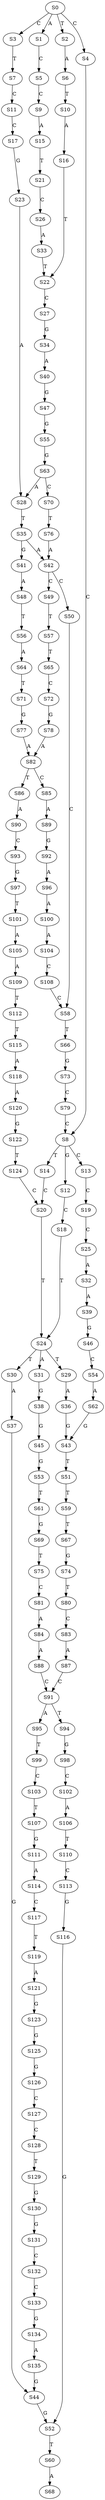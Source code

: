 strict digraph  {
	S0 -> S1 [ label = A ];
	S0 -> S2 [ label = T ];
	S0 -> S3 [ label = C ];
	S0 -> S4 [ label = C ];
	S1 -> S5 [ label = C ];
	S2 -> S6 [ label = A ];
	S3 -> S7 [ label = T ];
	S4 -> S8 [ label = C ];
	S5 -> S9 [ label = C ];
	S6 -> S10 [ label = T ];
	S7 -> S11 [ label = C ];
	S8 -> S12 [ label = G ];
	S8 -> S13 [ label = C ];
	S8 -> S14 [ label = T ];
	S9 -> S15 [ label = A ];
	S10 -> S16 [ label = A ];
	S11 -> S17 [ label = C ];
	S12 -> S18 [ label = C ];
	S13 -> S19 [ label = C ];
	S14 -> S20 [ label = C ];
	S15 -> S21 [ label = T ];
	S16 -> S22 [ label = T ];
	S17 -> S23 [ label = G ];
	S18 -> S24 [ label = T ];
	S19 -> S25 [ label = C ];
	S20 -> S24 [ label = T ];
	S21 -> S26 [ label = C ];
	S22 -> S27 [ label = C ];
	S23 -> S28 [ label = A ];
	S24 -> S29 [ label = T ];
	S24 -> S30 [ label = T ];
	S24 -> S31 [ label = A ];
	S25 -> S32 [ label = A ];
	S26 -> S33 [ label = A ];
	S27 -> S34 [ label = G ];
	S28 -> S35 [ label = T ];
	S29 -> S36 [ label = A ];
	S30 -> S37 [ label = A ];
	S31 -> S38 [ label = G ];
	S32 -> S39 [ label = A ];
	S33 -> S22 [ label = T ];
	S34 -> S40 [ label = A ];
	S35 -> S41 [ label = G ];
	S35 -> S42 [ label = A ];
	S36 -> S43 [ label = G ];
	S37 -> S44 [ label = G ];
	S38 -> S45 [ label = G ];
	S39 -> S46 [ label = G ];
	S40 -> S47 [ label = G ];
	S41 -> S48 [ label = A ];
	S42 -> S49 [ label = C ];
	S42 -> S50 [ label = C ];
	S43 -> S51 [ label = T ];
	S44 -> S52 [ label = G ];
	S45 -> S53 [ label = G ];
	S46 -> S54 [ label = C ];
	S47 -> S55 [ label = G ];
	S48 -> S56 [ label = T ];
	S49 -> S57 [ label = T ];
	S50 -> S58 [ label = C ];
	S51 -> S59 [ label = T ];
	S52 -> S60 [ label = T ];
	S53 -> S61 [ label = T ];
	S54 -> S62 [ label = A ];
	S55 -> S63 [ label = G ];
	S56 -> S64 [ label = A ];
	S57 -> S65 [ label = T ];
	S58 -> S66 [ label = T ];
	S59 -> S67 [ label = T ];
	S60 -> S68 [ label = A ];
	S61 -> S69 [ label = G ];
	S62 -> S43 [ label = G ];
	S63 -> S70 [ label = C ];
	S63 -> S28 [ label = A ];
	S64 -> S71 [ label = T ];
	S65 -> S72 [ label = C ];
	S66 -> S73 [ label = G ];
	S67 -> S74 [ label = G ];
	S69 -> S75 [ label = T ];
	S70 -> S76 [ label = T ];
	S71 -> S77 [ label = G ];
	S72 -> S78 [ label = G ];
	S73 -> S79 [ label = C ];
	S74 -> S80 [ label = T ];
	S75 -> S81 [ label = C ];
	S76 -> S42 [ label = A ];
	S77 -> S82 [ label = A ];
	S78 -> S82 [ label = A ];
	S79 -> S8 [ label = C ];
	S80 -> S83 [ label = C ];
	S81 -> S84 [ label = A ];
	S82 -> S85 [ label = C ];
	S82 -> S86 [ label = T ];
	S83 -> S87 [ label = A ];
	S84 -> S88 [ label = A ];
	S85 -> S89 [ label = A ];
	S86 -> S90 [ label = A ];
	S87 -> S91 [ label = C ];
	S88 -> S91 [ label = C ];
	S89 -> S92 [ label = G ];
	S90 -> S93 [ label = C ];
	S91 -> S94 [ label = T ];
	S91 -> S95 [ label = A ];
	S92 -> S96 [ label = A ];
	S93 -> S97 [ label = G ];
	S94 -> S98 [ label = G ];
	S95 -> S99 [ label = T ];
	S96 -> S100 [ label = A ];
	S97 -> S101 [ label = T ];
	S98 -> S102 [ label = C ];
	S99 -> S103 [ label = C ];
	S100 -> S104 [ label = A ];
	S101 -> S105 [ label = A ];
	S102 -> S106 [ label = A ];
	S103 -> S107 [ label = T ];
	S104 -> S108 [ label = C ];
	S105 -> S109 [ label = A ];
	S106 -> S110 [ label = T ];
	S107 -> S111 [ label = G ];
	S108 -> S58 [ label = C ];
	S109 -> S112 [ label = T ];
	S110 -> S113 [ label = C ];
	S111 -> S114 [ label = A ];
	S112 -> S115 [ label = T ];
	S113 -> S116 [ label = G ];
	S114 -> S117 [ label = C ];
	S115 -> S118 [ label = A ];
	S116 -> S52 [ label = G ];
	S117 -> S119 [ label = T ];
	S118 -> S120 [ label = A ];
	S119 -> S121 [ label = A ];
	S120 -> S122 [ label = G ];
	S121 -> S123 [ label = G ];
	S122 -> S124 [ label = T ];
	S123 -> S125 [ label = G ];
	S124 -> S20 [ label = C ];
	S125 -> S126 [ label = G ];
	S126 -> S127 [ label = C ];
	S127 -> S128 [ label = C ];
	S128 -> S129 [ label = T ];
	S129 -> S130 [ label = G ];
	S130 -> S131 [ label = G ];
	S131 -> S132 [ label = C ];
	S132 -> S133 [ label = C ];
	S133 -> S134 [ label = G ];
	S134 -> S135 [ label = A ];
	S135 -> S44 [ label = G ];
}
